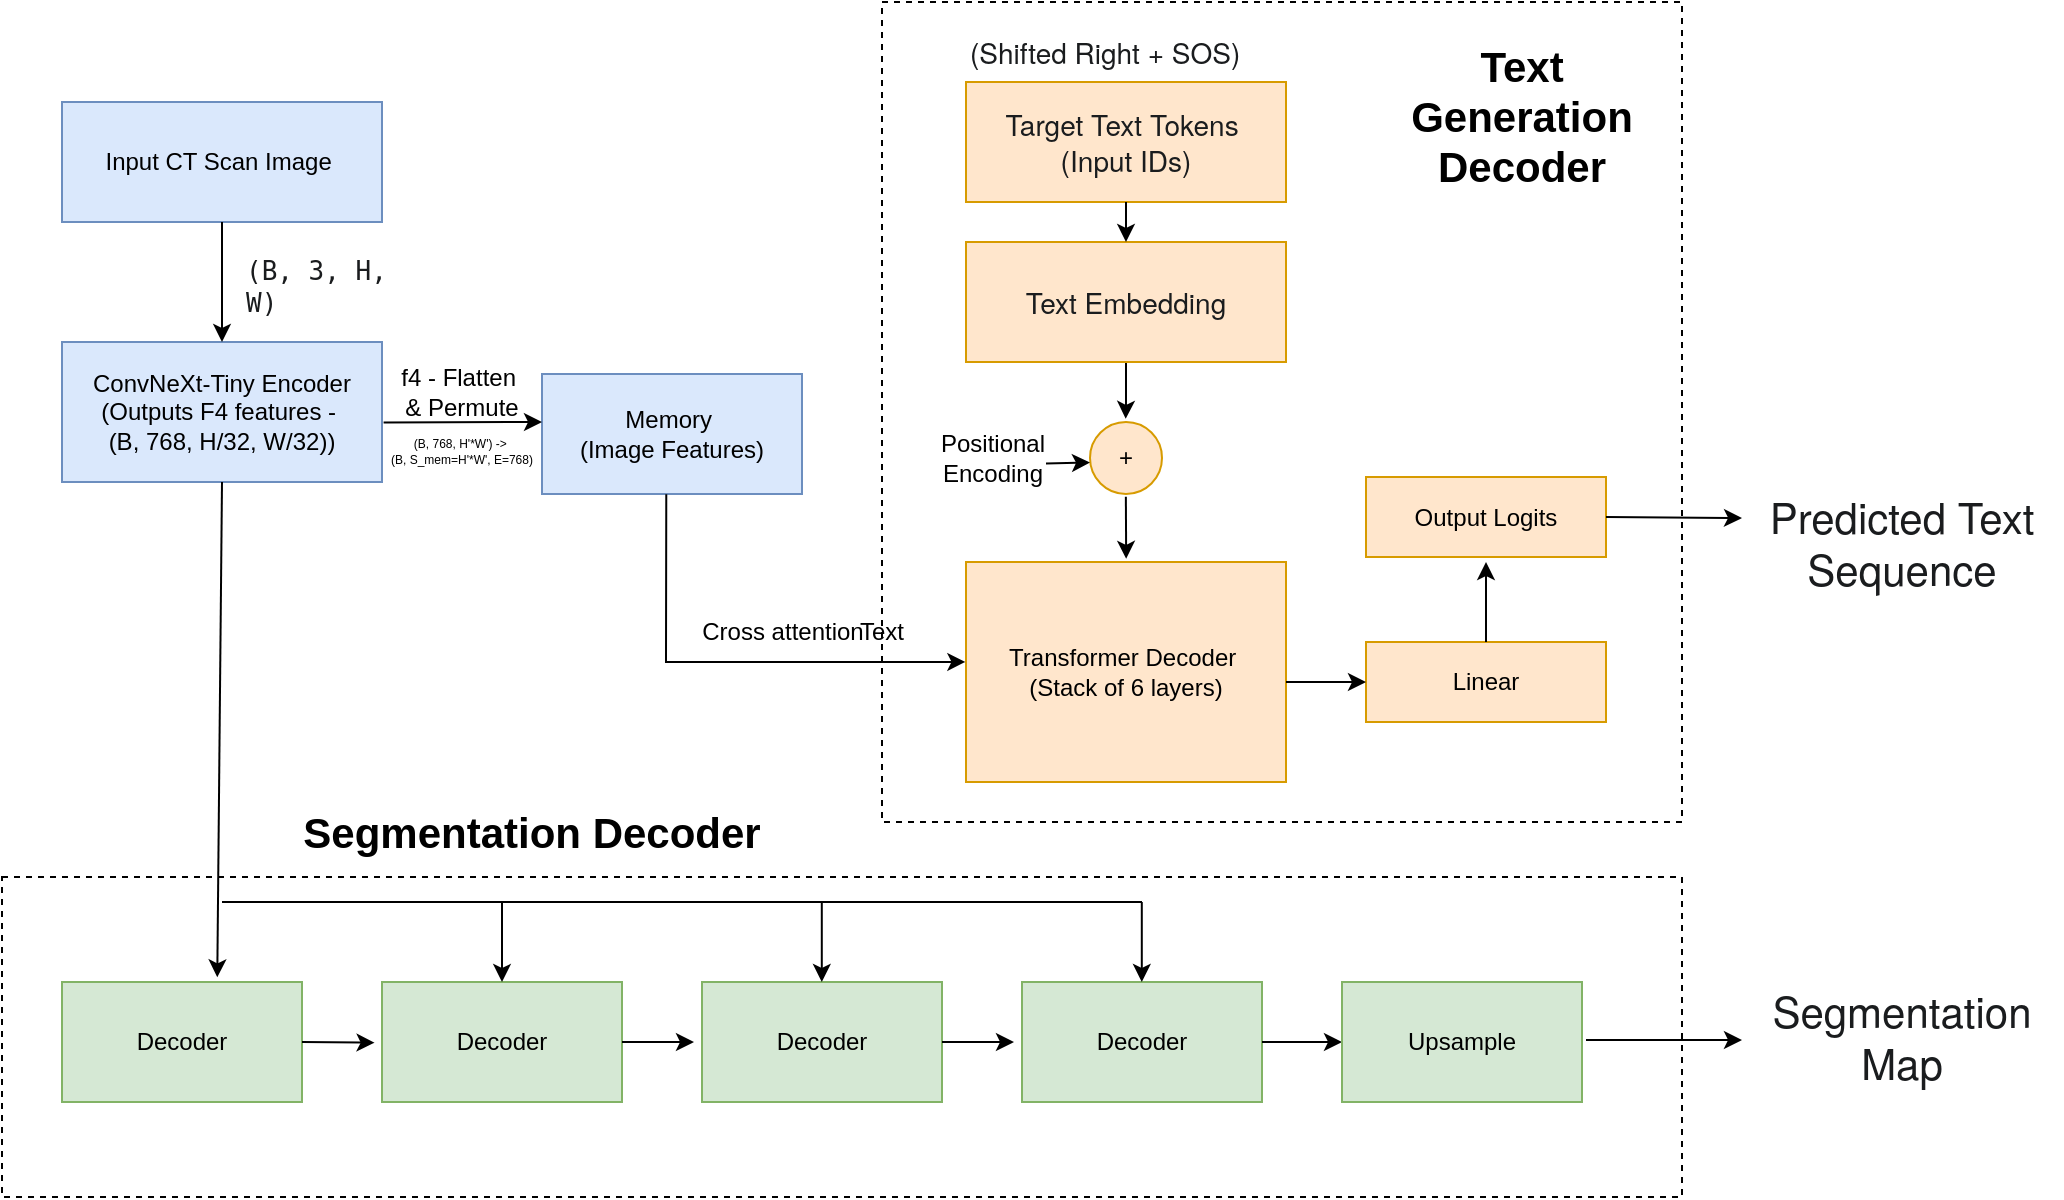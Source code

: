 <mxfile version="26.2.15">
  <diagram id="JYQRHXn6V3ahPTInE1ba" name="Page-1">
    <mxGraphModel dx="1345" dy="897" grid="0" gridSize="10" guides="1" tooltips="1" connect="1" arrows="1" fold="1" page="1" pageScale="1" pageWidth="850" pageHeight="1100" math="0" shadow="0">
      <root>
        <mxCell id="0" />
        <mxCell id="1" parent="0" />
        <mxCell id="ZfPj1MSIAyFbKSb31lC2-1" value="Input CT Scan Image&amp;nbsp;" style="rounded=0;whiteSpace=wrap;html=1;fillColor=#dae8fc;strokeColor=#6c8ebf;" vertex="1" parent="1">
          <mxGeometry x="40" y="80" width="160" height="60" as="geometry" />
        </mxCell>
        <mxCell id="ZfPj1MSIAyFbKSb31lC2-2" value="ConvNeXt-Tiny Encoder (Outputs F4 features -&amp;nbsp;&lt;div&gt;(B, 768, H/32, W/32))&lt;/div&gt;" style="rounded=0;whiteSpace=wrap;html=1;fillColor=#dae8fc;strokeColor=#6c8ebf;" vertex="1" parent="1">
          <mxGeometry x="40" y="200" width="160" height="70" as="geometry" />
        </mxCell>
        <mxCell id="ZfPj1MSIAyFbKSb31lC2-3" value="" style="endArrow=classic;html=1;rounded=0;exitX=0.5;exitY=1;exitDx=0;exitDy=0;" edge="1" parent="1" source="ZfPj1MSIAyFbKSb31lC2-1" target="ZfPj1MSIAyFbKSb31lC2-2">
          <mxGeometry width="50" height="50" relative="1" as="geometry">
            <mxPoint x="210" y="330" as="sourcePoint" />
            <mxPoint x="260" y="280" as="targetPoint" />
          </mxGeometry>
        </mxCell>
        <mxCell id="ZfPj1MSIAyFbKSb31lC2-5" value="&lt;div style=&quot;&quot;&gt;Memory&amp;nbsp;&lt;/div&gt;&lt;div style=&quot;&quot;&gt;(Image Features)&lt;/div&gt;" style="rounded=0;whiteSpace=wrap;html=1;fillColor=#dae8fc;strokeColor=#6c8ebf;align=center;" vertex="1" parent="1">
          <mxGeometry x="280" y="216" width="130" height="60" as="geometry" />
        </mxCell>
        <mxCell id="ZfPj1MSIAyFbKSb31lC2-6" value="" style="endArrow=classic;html=1;rounded=0;exitX=1.005;exitY=0.575;exitDx=0;exitDy=0;exitPerimeter=0;" edge="1" parent="1" source="ZfPj1MSIAyFbKSb31lC2-2">
          <mxGeometry width="50" height="50" relative="1" as="geometry">
            <mxPoint x="400" y="270" as="sourcePoint" />
            <mxPoint x="280" y="240" as="targetPoint" />
          </mxGeometry>
        </mxCell>
        <mxCell id="ZfPj1MSIAyFbKSb31lC2-7" value="&lt;span style=&quot;color: rgb(26, 28, 30); font-family: &amp;quot;DM Mono&amp;quot;, monospace; font-size: 13px; font-style: normal; font-variant-ligatures: normal; font-variant-caps: normal; font-weight: 400; letter-spacing: normal; orphans: 2; text-align: left; text-indent: 0px; text-transform: none; widows: 2; word-spacing: 0px; -webkit-text-stroke-width: 0px; white-space: normal; background-color: rgb(255, 255, 255); text-decoration-thickness: initial; text-decoration-style: initial; text-decoration-color: initial; display: inline !important; float: none;&quot;&gt;(B, 3, H, W)&lt;/span&gt;" style="text;whiteSpace=wrap;html=1;" vertex="1" parent="1">
          <mxGeometry x="130" y="150" width="90" height="40" as="geometry" />
        </mxCell>
        <mxCell id="ZfPj1MSIAyFbKSb31lC2-8" value="&lt;span style=&quot;--un-translate-z: 0; --un-pan-x: ; --un-pan-y: ; --un-pinch-zoom: ; --un-scroll-snap-strictness: proximity; --un-ordinal: ; --un-slashed-zero: ; --un-numeric-figure: ; --un-numeric-spacing: ; --un-numeric-fraction: ; --un-border-spacing-x: 0; --un-border-spacing-y: 0; --un-ring-offset-shadow: 0 0 rgb(0 0 0 / 0); --un-ring-shadow: 0 0 rgb(0 0 0 / 0); --un-shadow-inset: ; --un-shadow: 0 0 rgb(0 0 0 / 0); --un-ring-inset: ; --un-ring-offset-width: 0px; --un-ring-offset-color: light-dark(#fff, #000000); --un-ring-width: 0px; --un-ring-color: rgb(147 197 253 / .5); --un-blur: ; --un-brightness: ; --un-contrast: ; --un-drop-shadow: ; --un-grayscale: ; --un-hue-rotate: ; --un-invert: ; --un-saturate: ; --un-sepia: ; --un-backdrop-blur: ; --un-backdrop-brightness: ; --un-backdrop-contrast: ; --un-backdrop-grayscale: ; --un-backdrop-hue-rotate: ; --un-backdrop-invert: ; --un-backdrop-opacity: ; --un-backdrop-saturate: ; --un-backdrop-sepia: ; box-sizing: border-box; color: rgb(26, 28, 30); font-family: &amp;quot;Google Sans Text&amp;quot;, &amp;quot;Helvetica Neue&amp;quot;, sans-serif; font-size: 14px; text-align: left;&quot; class=&quot;ng-star-inserted&quot;&gt;&lt;span style=&quot;--un-translate-z: 0; --un-pan-x: ; --un-pan-y: ; --un-pinch-zoom: ; --un-scroll-snap-strictness: proximity; --un-ordinal: ; --un-slashed-zero: ; --un-numeric-figure: ; --un-numeric-spacing: ; --un-numeric-fraction: ; --un-border-spacing-x: 0; --un-border-spacing-y: 0; --un-ring-offset-shadow: 0 0 rgb(0 0 0 / 0); --un-ring-shadow: 0 0 rgb(0 0 0 / 0); --un-shadow-inset: ; --un-shadow: 0 0 rgb(0 0 0 / 0); --un-ring-inset: ; --un-ring-offset-width: 0px; --un-ring-offset-color: light-dark(#fff, #000000); --un-ring-width: 0px; --un-ring-color: rgb(147 197 253 / .5); --un-blur: ; --un-brightness: ; --un-contrast: ; --un-drop-shadow: ; --un-grayscale: ; --un-hue-rotate: ; --un-invert: ; --un-saturate: ; --un-sepia: ; --un-backdrop-blur: ; --un-backdrop-brightness: ; --un-backdrop-contrast: ; --un-backdrop-grayscale: ; --un-backdrop-hue-rotate: ; --un-backdrop-invert: ; --un-backdrop-opacity: ; --un-backdrop-saturate: ; --un-backdrop-sepia: ; box-sizing: border-box;&quot; class=&quot;ng-star-inserted&quot;&gt;Target Text Tokens&amp;nbsp;&lt;/span&gt;&lt;/span&gt;&lt;div&gt;&lt;span style=&quot;--un-translate-z: 0; --un-pan-x: ; --un-pan-y: ; --un-pinch-zoom: ; --un-scroll-snap-strictness: proximity; --un-ordinal: ; --un-slashed-zero: ; --un-numeric-figure: ; --un-numeric-spacing: ; --un-numeric-fraction: ; --un-border-spacing-x: 0; --un-border-spacing-y: 0; --un-ring-offset-shadow: 0 0 rgb(0 0 0 / 0); --un-ring-shadow: 0 0 rgb(0 0 0 / 0); --un-shadow-inset: ; --un-shadow: 0 0 rgb(0 0 0 / 0); --un-ring-inset: ; --un-ring-offset-width: 0px; --un-ring-offset-color: light-dark(#fff, #000000); --un-ring-width: 0px; --un-ring-color: rgb(147 197 253 / .5); --un-blur: ; --un-brightness: ; --un-contrast: ; --un-drop-shadow: ; --un-grayscale: ; --un-hue-rotate: ; --un-invert: ; --un-saturate: ; --un-sepia: ; --un-backdrop-blur: ; --un-backdrop-brightness: ; --un-backdrop-contrast: ; --un-backdrop-grayscale: ; --un-backdrop-hue-rotate: ; --un-backdrop-invert: ; --un-backdrop-opacity: ; --un-backdrop-saturate: ; --un-backdrop-sepia: ; box-sizing: border-box; color: rgb(26, 28, 30); font-family: &amp;quot;Google Sans Text&amp;quot;, &amp;quot;Helvetica Neue&amp;quot;, sans-serif; font-size: 14px; text-align: left;&quot; class=&quot;ng-star-inserted&quot;&gt;&lt;span style=&quot;--un-translate-z: 0; --un-pan-x: ; --un-pan-y: ; --un-pinch-zoom: ; --un-scroll-snap-strictness: proximity; --un-ordinal: ; --un-slashed-zero: ; --un-numeric-figure: ; --un-numeric-spacing: ; --un-numeric-fraction: ; --un-border-spacing-x: 0; --un-border-spacing-y: 0; --un-ring-offset-shadow: 0 0 rgb(0 0 0 / 0); --un-ring-shadow: 0 0 rgb(0 0 0 / 0); --un-shadow-inset: ; --un-shadow: 0 0 rgb(0 0 0 / 0); --un-ring-inset: ; --un-ring-offset-width: 0px; --un-ring-offset-color: light-dark(#fff, #000000); --un-ring-width: 0px; --un-ring-color: rgb(147 197 253 / .5); --un-blur: ; --un-brightness: ; --un-contrast: ; --un-drop-shadow: ; --un-grayscale: ; --un-hue-rotate: ; --un-invert: ; --un-saturate: ; --un-sepia: ; --un-backdrop-blur: ; --un-backdrop-brightness: ; --un-backdrop-contrast: ; --un-backdrop-grayscale: ; --un-backdrop-hue-rotate: ; --un-backdrop-invert: ; --un-backdrop-opacity: ; --un-backdrop-saturate: ; --un-backdrop-sepia: ; box-sizing: border-box;&quot; class=&quot;ng-star-inserted&quot;&gt;(Input IDs)&lt;/span&gt;&lt;/span&gt;&lt;/div&gt;" style="rounded=0;whiteSpace=wrap;html=1;fillColor=#ffe6cc;strokeColor=#d79b00;" vertex="1" parent="1">
          <mxGeometry x="492" y="70" width="160" height="60" as="geometry" />
        </mxCell>
        <mxCell id="ZfPj1MSIAyFbKSb31lC2-9" value="&lt;span style=&quot;color: rgb(26, 28, 30); font-family: &amp;quot;Google Sans Text&amp;quot;, &amp;quot;Helvetica Neue&amp;quot;, sans-serif; font-size: 14px; background-color: rgb(255, 255, 255);&quot;&gt;(Shifted Right + SOS)&lt;/span&gt;" style="text;whiteSpace=wrap;html=1;" vertex="1" parent="1">
          <mxGeometry x="492" y="40" width="140" height="40" as="geometry" />
        </mxCell>
        <mxCell id="ZfPj1MSIAyFbKSb31lC2-10" value="" style="edgeStyle=orthogonalEdgeStyle;rounded=0;orthogonalLoop=1;jettySize=auto;html=1;entryX=0.496;entryY=-0.045;entryDx=0;entryDy=0;entryPerimeter=0;" edge="1" parent="1" source="ZfPj1MSIAyFbKSb31lC2-11" target="ZfPj1MSIAyFbKSb31lC2-50">
          <mxGeometry relative="1" as="geometry">
            <mxPoint x="572" y="234" as="targetPoint" />
          </mxGeometry>
        </mxCell>
        <mxCell id="ZfPj1MSIAyFbKSb31lC2-11" value="&lt;span style=&quot;--un-translate-z: 0; --un-pan-x: ; --un-pan-y: ; --un-pinch-zoom: ; --un-scroll-snap-strictness: proximity; --un-ordinal: ; --un-slashed-zero: ; --un-numeric-figure: ; --un-numeric-spacing: ; --un-numeric-fraction: ; --un-border-spacing-x: 0; --un-border-spacing-y: 0; --un-ring-offset-shadow: 0 0 rgb(0 0 0 / 0); --un-ring-shadow: 0 0 rgb(0 0 0 / 0); --un-shadow-inset: ; --un-shadow: 0 0 rgb(0 0 0 / 0); --un-ring-inset: ; --un-ring-offset-width: 0px; --un-ring-offset-color: light-dark(#fff, #000000); --un-ring-width: 0px; --un-ring-color: rgb(147 197 253 / .5); --un-blur: ; --un-brightness: ; --un-contrast: ; --un-drop-shadow: ; --un-grayscale: ; --un-hue-rotate: ; --un-invert: ; --un-saturate: ; --un-sepia: ; --un-backdrop-blur: ; --un-backdrop-brightness: ; --un-backdrop-contrast: ; --un-backdrop-grayscale: ; --un-backdrop-hue-rotate: ; --un-backdrop-invert: ; --un-backdrop-opacity: ; --un-backdrop-saturate: ; --un-backdrop-sepia: ; box-sizing: border-box; color: rgb(26, 28, 30); font-family: &amp;quot;Google Sans Text&amp;quot;, &amp;quot;Helvetica Neue&amp;quot;, sans-serif; font-size: 14px; text-align: left;&quot; class=&quot;ng-star-inserted&quot;&gt;&lt;span style=&quot;--un-translate-z: 0; --un-pan-x: ; --un-pan-y: ; --un-pinch-zoom: ; --un-scroll-snap-strictness: proximity; --un-ordinal: ; --un-slashed-zero: ; --un-numeric-figure: ; --un-numeric-spacing: ; --un-numeric-fraction: ; --un-border-spacing-x: 0; --un-border-spacing-y: 0; --un-ring-offset-shadow: 0 0 rgb(0 0 0 / 0); --un-ring-shadow: 0 0 rgb(0 0 0 / 0); --un-shadow-inset: ; --un-shadow: 0 0 rgb(0 0 0 / 0); --un-ring-inset: ; --un-ring-offset-width: 0px; --un-ring-offset-color: light-dark(#fff, #000000); --un-ring-width: 0px; --un-ring-color: rgb(147 197 253 / .5); --un-blur: ; --un-brightness: ; --un-contrast: ; --un-drop-shadow: ; --un-grayscale: ; --un-hue-rotate: ; --un-invert: ; --un-saturate: ; --un-sepia: ; --un-backdrop-blur: ; --un-backdrop-brightness: ; --un-backdrop-contrast: ; --un-backdrop-grayscale: ; --un-backdrop-hue-rotate: ; --un-backdrop-invert: ; --un-backdrop-opacity: ; --un-backdrop-saturate: ; --un-backdrop-sepia: ; box-sizing: border-box;&quot; class=&quot;ng-star-inserted&quot;&gt;Text Embedding&lt;/span&gt;&lt;/span&gt;" style="rounded=0;whiteSpace=wrap;html=1;fillColor=#ffe6cc;strokeColor=#d79b00;" vertex="1" parent="1">
          <mxGeometry x="492" y="150" width="160" height="60" as="geometry" />
        </mxCell>
        <mxCell id="ZfPj1MSIAyFbKSb31lC2-12" value="" style="endArrow=classic;html=1;rounded=0;exitX=0.5;exitY=1;exitDx=0;exitDy=0;entryX=0.5;entryY=0;entryDx=0;entryDy=0;" edge="1" parent="1" source="ZfPj1MSIAyFbKSb31lC2-8" target="ZfPj1MSIAyFbKSb31lC2-11">
          <mxGeometry width="50" height="50" relative="1" as="geometry">
            <mxPoint x="482" y="290" as="sourcePoint" />
            <mxPoint x="532" y="240" as="targetPoint" />
          </mxGeometry>
        </mxCell>
        <mxCell id="ZfPj1MSIAyFbKSb31lC2-13" value="Transformer Decoder&amp;nbsp;&lt;div&gt;(Stack of 6 layers)&lt;/div&gt;" style="rounded=0;whiteSpace=wrap;html=1;fillColor=#ffe6cc;strokeColor=#d79b00;" vertex="1" parent="1">
          <mxGeometry x="492" y="310" width="160" height="110" as="geometry" />
        </mxCell>
        <mxCell id="ZfPj1MSIAyFbKSb31lC2-14" value="" style="endArrow=classic;html=1;rounded=0;entryX=-0.002;entryY=0.454;entryDx=0;entryDy=0;entryPerimeter=0;exitX=0.478;exitY=1.002;exitDx=0;exitDy=0;exitPerimeter=0;" edge="1" parent="1" source="ZfPj1MSIAyFbKSb31lC2-5" target="ZfPj1MSIAyFbKSb31lC2-13">
          <mxGeometry width="50" height="50" relative="1" as="geometry">
            <mxPoint x="360" y="280" as="sourcePoint" />
            <mxPoint x="340" y="400" as="targetPoint" />
            <Array as="points">
              <mxPoint x="342" y="360" />
            </Array>
          </mxGeometry>
        </mxCell>
        <mxCell id="ZfPj1MSIAyFbKSb31lC2-15" value="" style="endArrow=classic;html=1;rounded=0;exitX=0.498;exitY=1.037;exitDx=0;exitDy=0;exitPerimeter=0;" edge="1" parent="1" source="ZfPj1MSIAyFbKSb31lC2-50">
          <mxGeometry width="50" height="50" relative="1" as="geometry">
            <mxPoint x="571.92" y="284.004" as="sourcePoint" />
            <mxPoint x="572.086" y="308.42" as="targetPoint" />
          </mxGeometry>
        </mxCell>
        <mxCell id="ZfPj1MSIAyFbKSb31lC2-16" value="Cross attention" style="text;html=1;align=center;verticalAlign=middle;resizable=0;points=[];autosize=1;strokeColor=none;fillColor=none;" vertex="1" parent="1">
          <mxGeometry x="350" y="330" width="100" height="30" as="geometry" />
        </mxCell>
        <mxCell id="ZfPj1MSIAyFbKSb31lC2-17" value="Linear" style="rounded=0;whiteSpace=wrap;html=1;fillColor=#ffe6cc;strokeColor=#d79b00;" vertex="1" parent="1">
          <mxGeometry x="692" y="350" width="120" height="40" as="geometry" />
        </mxCell>
        <mxCell id="ZfPj1MSIAyFbKSb31lC2-18" value="Output Logits" style="rounded=0;whiteSpace=wrap;html=1;fillColor=#ffe6cc;strokeColor=#d79b00;" vertex="1" parent="1">
          <mxGeometry x="692" y="267.5" width="120" height="40" as="geometry" />
        </mxCell>
        <mxCell id="ZfPj1MSIAyFbKSb31lC2-19" value="" style="endArrow=classic;html=1;rounded=0;entryX=0;entryY=0.5;entryDx=0;entryDy=0;" edge="1" parent="1" target="ZfPj1MSIAyFbKSb31lC2-17">
          <mxGeometry width="50" height="50" relative="1" as="geometry">
            <mxPoint x="652" y="370" as="sourcePoint" />
            <mxPoint x="812" y="280" as="targetPoint" />
          </mxGeometry>
        </mxCell>
        <mxCell id="ZfPj1MSIAyFbKSb31lC2-20" value="" style="endArrow=classic;html=1;rounded=0;exitX=0.5;exitY=0;exitDx=0;exitDy=0;" edge="1" parent="1" source="ZfPj1MSIAyFbKSb31lC2-17">
          <mxGeometry width="50" height="50" relative="1" as="geometry">
            <mxPoint x="742" y="350" as="sourcePoint" />
            <mxPoint x="752" y="310" as="targetPoint" />
          </mxGeometry>
        </mxCell>
        <mxCell id="ZfPj1MSIAyFbKSb31lC2-21" value="" style="endArrow=classic;html=1;rounded=0;exitX=1;exitY=0.5;exitDx=0;exitDy=0;" edge="1" parent="1" source="ZfPj1MSIAyFbKSb31lC2-18">
          <mxGeometry width="50" height="50" relative="1" as="geometry">
            <mxPoint x="1022" y="360" as="sourcePoint" />
            <mxPoint x="880" y="288" as="targetPoint" />
          </mxGeometry>
        </mxCell>
        <mxCell id="ZfPj1MSIAyFbKSb31lC2-22" value="&lt;span style=&quot;color: rgb(26, 28, 30); font-family: &amp;quot;Google Sans Text&amp;quot;, &amp;quot;Helvetica Neue&amp;quot;, sans-serif; font-style: normal; font-variant-ligatures: normal; font-variant-caps: normal; font-weight: 400; letter-spacing: normal; orphans: 2; text-indent: 0px; text-transform: none; widows: 2; word-spacing: 0px; -webkit-text-stroke-width: 0px; white-space: normal; background-color: rgb(255, 255, 255); text-decoration-thickness: initial; text-decoration-style: initial; text-decoration-color: initial; float: none; display: inline !important;&quot;&gt;Segmentation Map&lt;/span&gt;" style="text;whiteSpace=wrap;html=1;fontSize=21;align=center;" vertex="1" parent="1">
          <mxGeometry x="880" y="515" width="160" height="65" as="geometry" />
        </mxCell>
        <mxCell id="ZfPj1MSIAyFbKSb31lC2-50" value="+" style="ellipse;whiteSpace=wrap;html=1;aspect=fixed;fillColor=#ffe6cc;strokeColor=#d79b00;" vertex="1" parent="1">
          <mxGeometry x="554" y="240" width="36" height="36" as="geometry" />
        </mxCell>
        <mxCell id="ZfPj1MSIAyFbKSb31lC2-51" value="" style="endArrow=classic;html=1;rounded=0;exitX=1;exitY=0.5;exitDx=0;exitDy=0;" edge="1" parent="1">
          <mxGeometry width="50" height="50" relative="1" as="geometry">
            <mxPoint x="532" y="260.75" as="sourcePoint" />
            <mxPoint x="554" y="260.25" as="targetPoint" />
          </mxGeometry>
        </mxCell>
        <mxCell id="ZfPj1MSIAyFbKSb31lC2-52" value="Positional Encoding" style="text;html=1;align=center;verticalAlign=middle;whiteSpace=wrap;rounded=0;" vertex="1" parent="1">
          <mxGeometry x="480" y="248.5" width="51" height="19" as="geometry" />
        </mxCell>
        <mxCell id="ZfPj1MSIAyFbKSb31lC2-57" value="Decoder" style="rounded=0;whiteSpace=wrap;html=1;fillColor=#d5e8d4;strokeColor=#82b366;" vertex="1" parent="1">
          <mxGeometry x="40" y="520" width="120" height="60" as="geometry" />
        </mxCell>
        <mxCell id="ZfPj1MSIAyFbKSb31lC2-58" value="Decoder" style="rounded=0;whiteSpace=wrap;html=1;fillColor=#d5e8d4;strokeColor=#82b366;" vertex="1" parent="1">
          <mxGeometry x="520" y="520" width="120" height="60" as="geometry" />
        </mxCell>
        <mxCell id="ZfPj1MSIAyFbKSb31lC2-59" value="Decoder" style="rounded=0;whiteSpace=wrap;html=1;fillColor=#d5e8d4;strokeColor=#82b366;" vertex="1" parent="1">
          <mxGeometry x="360" y="520" width="120" height="60" as="geometry" />
        </mxCell>
        <mxCell id="ZfPj1MSIAyFbKSb31lC2-60" value="Decoder" style="rounded=0;whiteSpace=wrap;html=1;fillColor=#d5e8d4;strokeColor=#82b366;" vertex="1" parent="1">
          <mxGeometry x="200" y="520" width="120" height="60" as="geometry" />
        </mxCell>
        <mxCell id="ZfPj1MSIAyFbKSb31lC2-61" value="" style="endArrow=classic;html=1;rounded=0;entryX=-0.031;entryY=0.506;entryDx=0;entryDy=0;entryPerimeter=0;" edge="1" parent="1" target="ZfPj1MSIAyFbKSb31lC2-60">
          <mxGeometry width="50" height="50" relative="1" as="geometry">
            <mxPoint x="160" y="550" as="sourcePoint" />
            <mxPoint x="210" y="500" as="targetPoint" />
          </mxGeometry>
        </mxCell>
        <mxCell id="ZfPj1MSIAyFbKSb31lC2-62" value="" style="endArrow=classic;html=1;rounded=0;entryX=-0.031;entryY=0.506;entryDx=0;entryDy=0;entryPerimeter=0;" edge="1" parent="1">
          <mxGeometry width="50" height="50" relative="1" as="geometry">
            <mxPoint x="320" y="550" as="sourcePoint" />
            <mxPoint x="356" y="550" as="targetPoint" />
          </mxGeometry>
        </mxCell>
        <mxCell id="ZfPj1MSIAyFbKSb31lC2-63" value="" style="endArrow=classic;html=1;rounded=0;entryX=-0.031;entryY=0.506;entryDx=0;entryDy=0;entryPerimeter=0;" edge="1" parent="1">
          <mxGeometry width="50" height="50" relative="1" as="geometry">
            <mxPoint x="480" y="550" as="sourcePoint" />
            <mxPoint x="516" y="550" as="targetPoint" />
          </mxGeometry>
        </mxCell>
        <mxCell id="ZfPj1MSIAyFbKSb31lC2-66" value="" style="endArrow=classic;html=1;rounded=0;" edge="1" parent="1">
          <mxGeometry width="50" height="50" relative="1" as="geometry">
            <mxPoint x="640" y="550" as="sourcePoint" />
            <mxPoint x="680" y="550" as="targetPoint" />
          </mxGeometry>
        </mxCell>
        <mxCell id="ZfPj1MSIAyFbKSb31lC2-67" value="Upsample" style="rounded=0;whiteSpace=wrap;html=1;fillColor=#d5e8d4;strokeColor=#82b366;" vertex="1" parent="1">
          <mxGeometry x="680" y="520" width="120" height="60" as="geometry" />
        </mxCell>
        <mxCell id="ZfPj1MSIAyFbKSb31lC2-68" value="" style="endArrow=classic;html=1;rounded=0;" edge="1" parent="1">
          <mxGeometry width="50" height="50" relative="1" as="geometry">
            <mxPoint x="802" y="549" as="sourcePoint" />
            <mxPoint x="880" y="549" as="targetPoint" />
          </mxGeometry>
        </mxCell>
        <mxCell id="ZfPj1MSIAyFbKSb31lC2-70" value="&lt;span style=&quot;color: rgb(26, 28, 30); font-family: &amp;quot;Google Sans Text&amp;quot;, &amp;quot;Helvetica Neue&amp;quot;, sans-serif; font-style: normal; font-variant-ligatures: normal; font-variant-caps: normal; font-weight: 400; letter-spacing: normal; orphans: 2; text-indent: 0px; text-transform: none; widows: 2; word-spacing: 0px; -webkit-text-stroke-width: 0px; white-space: normal; background-color: rgb(255, 255, 255); text-decoration-thickness: initial; text-decoration-style: initial; text-decoration-color: initial; float: none; display: inline !important;&quot;&gt;Predicted Text Sequence&lt;/span&gt;" style="text;whiteSpace=wrap;html=1;fontSize=21;align=center;" vertex="1" parent="1">
          <mxGeometry x="880" y="267.5" width="160" height="65" as="geometry" />
        </mxCell>
        <mxCell id="ZfPj1MSIAyFbKSb31lC2-71" value="" style="endArrow=classic;html=1;rounded=0;entryX=0.647;entryY=-0.039;entryDx=0;entryDy=0;entryPerimeter=0;" edge="1" parent="1" target="ZfPj1MSIAyFbKSb31lC2-57">
          <mxGeometry width="50" height="50" relative="1" as="geometry">
            <mxPoint x="120" y="270" as="sourcePoint" />
            <mxPoint x="170" y="220" as="targetPoint" />
          </mxGeometry>
        </mxCell>
        <mxCell id="ZfPj1MSIAyFbKSb31lC2-72" value="" style="endArrow=none;html=1;rounded=0;" edge="1" parent="1">
          <mxGeometry width="50" height="50" relative="1" as="geometry">
            <mxPoint x="120" y="480" as="sourcePoint" />
            <mxPoint x="580" y="480" as="targetPoint" />
          </mxGeometry>
        </mxCell>
        <mxCell id="ZfPj1MSIAyFbKSb31lC2-73" value="" style="endArrow=classic;html=1;rounded=0;entryX=0.5;entryY=0;entryDx=0;entryDy=0;" edge="1" parent="1" target="ZfPj1MSIAyFbKSb31lC2-60">
          <mxGeometry width="50" height="50" relative="1" as="geometry">
            <mxPoint x="260" y="480" as="sourcePoint" />
            <mxPoint x="310" y="430" as="targetPoint" />
          </mxGeometry>
        </mxCell>
        <mxCell id="ZfPj1MSIAyFbKSb31lC2-74" value="" style="endArrow=classic;html=1;rounded=0;entryX=0.5;entryY=0;entryDx=0;entryDy=0;" edge="1" parent="1">
          <mxGeometry width="50" height="50" relative="1" as="geometry">
            <mxPoint x="419.9" y="480" as="sourcePoint" />
            <mxPoint x="419.9" y="520" as="targetPoint" />
          </mxGeometry>
        </mxCell>
        <mxCell id="ZfPj1MSIAyFbKSb31lC2-75" value="" style="endArrow=classic;html=1;rounded=0;entryX=0.5;entryY=0;entryDx=0;entryDy=0;" edge="1" parent="1">
          <mxGeometry width="50" height="50" relative="1" as="geometry">
            <mxPoint x="579.9" y="480" as="sourcePoint" />
            <mxPoint x="579.9" y="520" as="targetPoint" />
          </mxGeometry>
        </mxCell>
        <mxCell id="ZfPj1MSIAyFbKSb31lC2-77" value="f4 - Flatten&amp;nbsp;&lt;div&gt;&amp;amp; Permute&lt;/div&gt;" style="text;html=1;align=center;verticalAlign=middle;whiteSpace=wrap;rounded=0;" vertex="1" parent="1">
          <mxGeometry x="200" y="210" width="80" height="30" as="geometry" />
        </mxCell>
        <mxCell id="ZfPj1MSIAyFbKSb31lC2-78" value="&lt;div&gt;&lt;span style=&quot;background-color: transparent; color: light-dark(rgb(0, 0, 0), rgb(255, 255, 255));&quot;&gt;(B, 768, H&#39;*W&#39;) -&amp;gt;&amp;nbsp;&lt;/span&gt;&lt;/div&gt;&lt;div&gt;(B, S_mem=H&#39;*W&#39;, E=768)&lt;/div&gt;" style="text;html=1;align=center;verticalAlign=middle;whiteSpace=wrap;rounded=0;fontSize=6;" vertex="1" parent="1">
          <mxGeometry x="195" y="240" width="90" height="30" as="geometry" />
        </mxCell>
        <mxCell id="ZfPj1MSIAyFbKSb31lC2-80" value="" style="rounded=0;whiteSpace=wrap;html=1;fillColor=none;dashed=1;" vertex="1" parent="1">
          <mxGeometry x="450" y="30" width="400" height="410" as="geometry" />
        </mxCell>
        <mxCell id="ZfPj1MSIAyFbKSb31lC2-81" value="" style="rounded=0;whiteSpace=wrap;html=1;fillColor=none;dashed=1;" vertex="1" parent="1">
          <mxGeometry x="10" y="467.5" width="840" height="160" as="geometry" />
        </mxCell>
        <mxCell id="ZfPj1MSIAyFbKSb31lC2-82" value="Text" style="text;html=1;align=center;verticalAlign=middle;whiteSpace=wrap;rounded=0;" vertex="1" parent="1">
          <mxGeometry x="420" y="330" width="60" height="30" as="geometry" />
        </mxCell>
        <mxCell id="ZfPj1MSIAyFbKSb31lC2-84" value="&lt;font style=&quot;font-size: 21px;&quot;&gt;&lt;b&gt;Text Generation Decoder&lt;/b&gt;&lt;/font&gt;" style="text;html=1;align=center;verticalAlign=middle;whiteSpace=wrap;rounded=0;" vertex="1" parent="1">
          <mxGeometry x="709" y="48" width="122" height="77" as="geometry" />
        </mxCell>
        <mxCell id="ZfPj1MSIAyFbKSb31lC2-85" value="&lt;font style=&quot;font-size: 21px;&quot;&gt;&lt;b&gt;Segmentation Decoder&lt;/b&gt;&lt;/font&gt;" style="text;html=1;align=center;verticalAlign=middle;whiteSpace=wrap;rounded=0;" vertex="1" parent="1">
          <mxGeometry x="140" y="430" width="270" height="30" as="geometry" />
        </mxCell>
      </root>
    </mxGraphModel>
  </diagram>
</mxfile>
